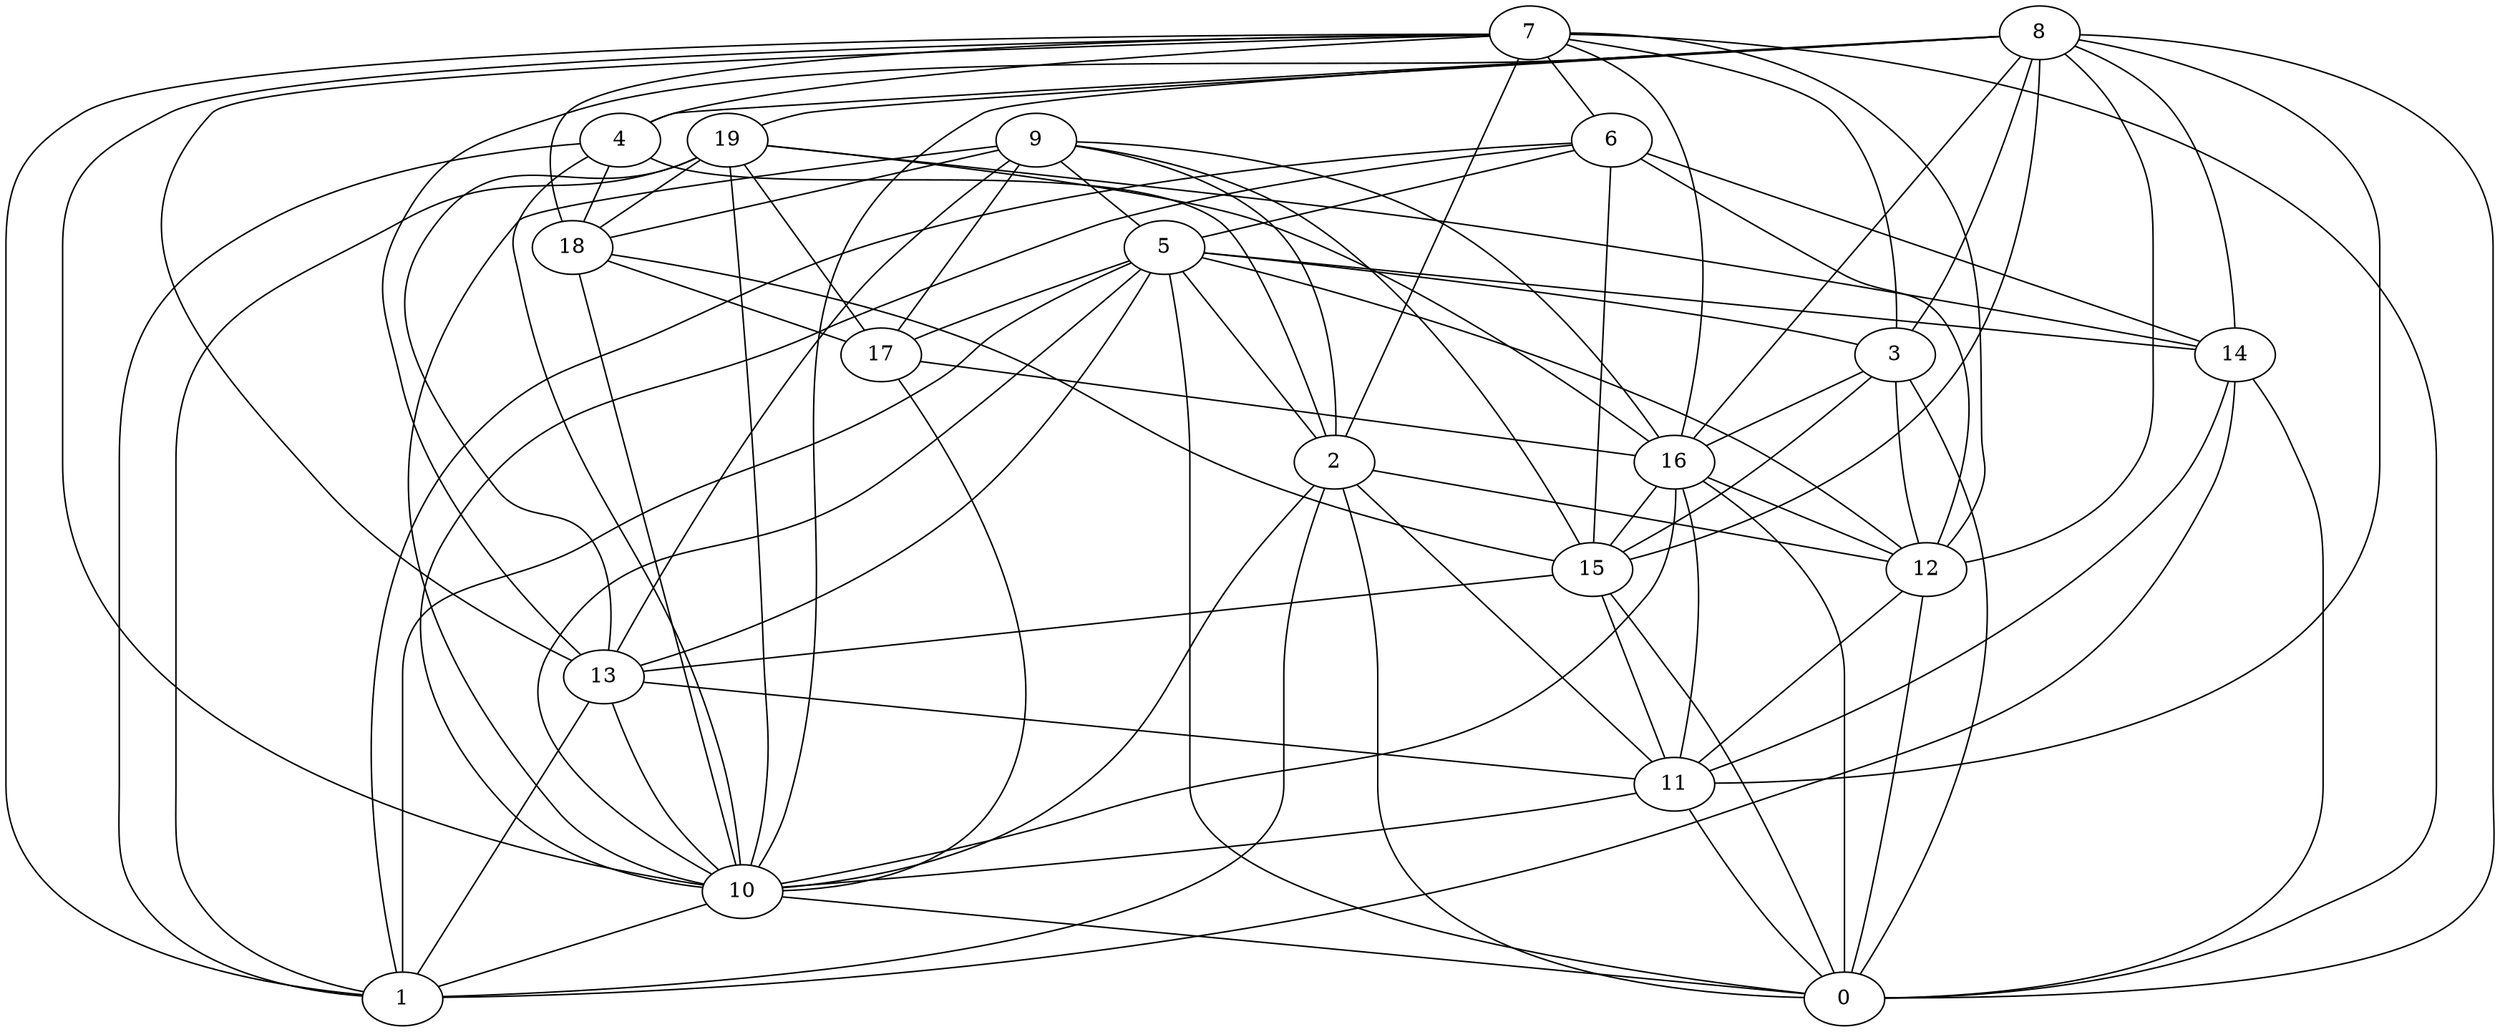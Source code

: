 digraph GG_graph {

subgraph G_graph {
edge [color = black]
"19" -> "17" [dir = none]
"19" -> "1" [dir = none]
"19" -> "18" [dir = none]
"19" -> "10" [dir = none]
"19" -> "14" [dir = none]
"6" -> "15" [dir = none]
"6" -> "12" [dir = none]
"6" -> "1" [dir = none]
"16" -> "11" [dir = none]
"16" -> "12" [dir = none]
"16" -> "10" [dir = none]
"16" -> "15" [dir = none]
"3" -> "12" [dir = none]
"3" -> "16" [dir = none]
"14" -> "11" [dir = none]
"4" -> "18" [dir = none]
"4" -> "2" [dir = none]
"4" -> "10" [dir = none]
"2" -> "1" [dir = none]
"2" -> "12" [dir = none]
"2" -> "11" [dir = none]
"2" -> "10" [dir = none]
"2" -> "0" [dir = none]
"17" -> "10" [dir = none]
"7" -> "3" [dir = none]
"7" -> "16" [dir = none]
"7" -> "6" [dir = none]
"7" -> "12" [dir = none]
"7" -> "10" [dir = none]
"7" -> "2" [dir = none]
"15" -> "11" [dir = none]
"15" -> "0" [dir = none]
"13" -> "10" [dir = none]
"18" -> "10" [dir = none]
"18" -> "15" [dir = none]
"11" -> "10" [dir = none]
"8" -> "19" [dir = none]
"8" -> "14" [dir = none]
"8" -> "3" [dir = none]
"8" -> "16" [dir = none]
"8" -> "13" [dir = none]
"8" -> "0" [dir = none]
"8" -> "10" [dir = none]
"8" -> "15" [dir = none]
"8" -> "12" [dir = none]
"5" -> "13" [dir = none]
"5" -> "14" [dir = none]
"5" -> "10" [dir = none]
"5" -> "12" [dir = none]
"5" -> "1" [dir = none]
"9" -> "13" [dir = none]
"9" -> "16" [dir = none]
"9" -> "10" [dir = none]
"9" -> "15" [dir = none]
"9" -> "17" [dir = none]
"9" -> "2" [dir = none]
"9" -> "5" [dir = none]
"6" -> "5" [dir = none]
"8" -> "4" [dir = none]
"7" -> "4" [dir = none]
"6" -> "14" [dir = none]
"5" -> "17" [dir = none]
"10" -> "0" [dir = none]
"13" -> "11" [dir = none]
"3" -> "0" [dir = none]
"7" -> "13" [dir = none]
"8" -> "11" [dir = none]
"19" -> "16" [dir = none]
"12" -> "11" [dir = none]
"4" -> "1" [dir = none]
"14" -> "0" [dir = none]
"5" -> "0" [dir = none]
"17" -> "16" [dir = none]
"12" -> "0" [dir = none]
"15" -> "13" [dir = none]
"6" -> "10" [dir = none]
"10" -> "1" [dir = none]
"5" -> "3" [dir = none]
"19" -> "13" [dir = none]
"13" -> "1" [dir = none]
"5" -> "2" [dir = none]
"7" -> "1" [dir = none]
"9" -> "18" [dir = none]
"7" -> "0" [dir = none]
"16" -> "0" [dir = none]
"18" -> "17" [dir = none]
"11" -> "0" [dir = none]
"14" -> "1" [dir = none]
"7" -> "18" [dir = none]
"3" -> "15" [dir = none]
}

}
